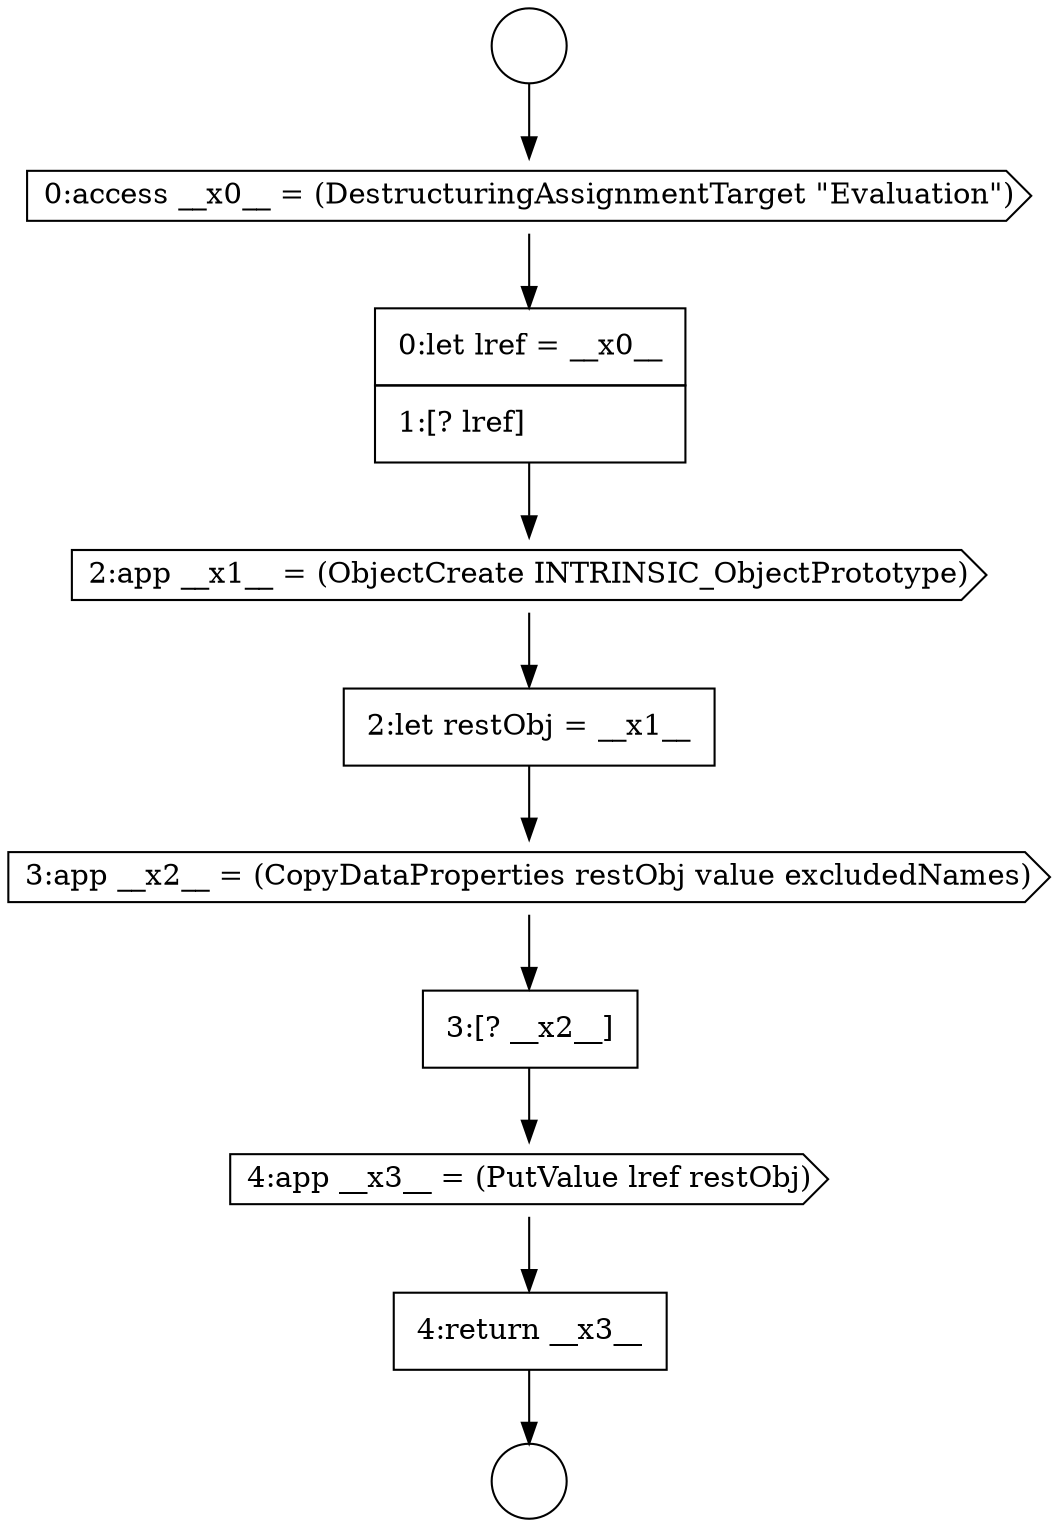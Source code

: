 digraph {
  node5220 [shape=cds, label=<<font color="black">2:app __x1__ = (ObjectCreate INTRINSIC_ObjectPrototype)</font>> color="black" fillcolor="white" style=filled]
  node5221 [shape=none, margin=0, label=<<font color="black">
    <table border="0" cellborder="1" cellspacing="0" cellpadding="10">
      <tr><td align="left">2:let restObj = __x1__</td></tr>
    </table>
  </font>> color="black" fillcolor="white" style=filled]
  node5217 [shape=circle label=" " color="black" fillcolor="white" style=filled]
  node5222 [shape=cds, label=<<font color="black">3:app __x2__ = (CopyDataProperties restObj value excludedNames)</font>> color="black" fillcolor="white" style=filled]
  node5223 [shape=none, margin=0, label=<<font color="black">
    <table border="0" cellborder="1" cellspacing="0" cellpadding="10">
      <tr><td align="left">3:[? __x2__]</td></tr>
    </table>
  </font>> color="black" fillcolor="white" style=filled]
  node5219 [shape=none, margin=0, label=<<font color="black">
    <table border="0" cellborder="1" cellspacing="0" cellpadding="10">
      <tr><td align="left">0:let lref = __x0__</td></tr>
      <tr><td align="left">1:[? lref]</td></tr>
    </table>
  </font>> color="black" fillcolor="white" style=filled]
  node5225 [shape=none, margin=0, label=<<font color="black">
    <table border="0" cellborder="1" cellspacing="0" cellpadding="10">
      <tr><td align="left">4:return __x3__</td></tr>
    </table>
  </font>> color="black" fillcolor="white" style=filled]
  node5224 [shape=cds, label=<<font color="black">4:app __x3__ = (PutValue lref restObj)</font>> color="black" fillcolor="white" style=filled]
  node5216 [shape=circle label=" " color="black" fillcolor="white" style=filled]
  node5218 [shape=cds, label=<<font color="black">0:access __x0__ = (DestructuringAssignmentTarget &quot;Evaluation&quot;)</font>> color="black" fillcolor="white" style=filled]
  node5221 -> node5222 [ color="black"]
  node5220 -> node5221 [ color="black"]
  node5224 -> node5225 [ color="black"]
  node5219 -> node5220 [ color="black"]
  node5222 -> node5223 [ color="black"]
  node5216 -> node5218 [ color="black"]
  node5218 -> node5219 [ color="black"]
  node5223 -> node5224 [ color="black"]
  node5225 -> node5217 [ color="black"]
}
